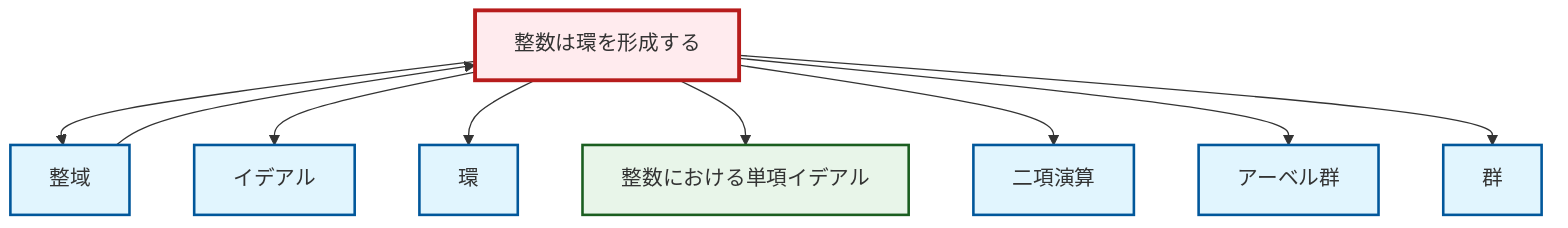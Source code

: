 graph TD
    classDef definition fill:#e1f5fe,stroke:#01579b,stroke-width:2px
    classDef theorem fill:#f3e5f5,stroke:#4a148c,stroke-width:2px
    classDef axiom fill:#fff3e0,stroke:#e65100,stroke-width:2px
    classDef example fill:#e8f5e9,stroke:#1b5e20,stroke-width:2px
    classDef current fill:#ffebee,stroke:#b71c1c,stroke-width:3px
    def-ideal["イデアル"]:::definition
    def-ring["環"]:::definition
    ex-principal-ideal["整数における単項イデアル"]:::example
    def-group["群"]:::definition
    ex-integers-ring["整数は環を形成する"]:::example
    def-integral-domain["整域"]:::definition
    def-abelian-group["アーベル群"]:::definition
    def-binary-operation["二項演算"]:::definition
    def-integral-domain --> ex-integers-ring
    ex-integers-ring --> def-integral-domain
    ex-integers-ring --> def-ideal
    ex-integers-ring --> def-ring
    ex-integers-ring --> ex-principal-ideal
    ex-integers-ring --> def-binary-operation
    ex-integers-ring --> def-abelian-group
    ex-integers-ring --> def-group
    class ex-integers-ring current